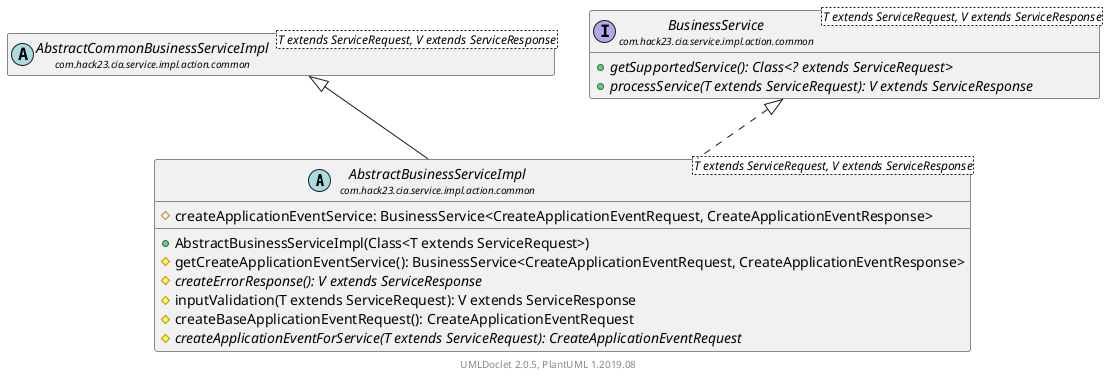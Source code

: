@startuml
    set namespaceSeparator none
    hide empty fields
    hide empty methods

    abstract class "<size:14>AbstractBusinessServiceImpl\n<size:10>com.hack23.cia.service.impl.action.common" as com.hack23.cia.service.impl.action.common.AbstractBusinessServiceImpl<T extends ServiceRequest, V extends ServiceResponse> [[AbstractBusinessServiceImpl.html]] {
        #createApplicationEventService: BusinessService<CreateApplicationEventRequest, CreateApplicationEventResponse>
        +AbstractBusinessServiceImpl(Class<T extends ServiceRequest>)
        #getCreateApplicationEventService(): BusinessService<CreateApplicationEventRequest, CreateApplicationEventResponse>
        {abstract} #createErrorResponse(): V extends ServiceResponse
        #inputValidation(T extends ServiceRequest): V extends ServiceResponse
        #createBaseApplicationEventRequest(): CreateApplicationEventRequest
        {abstract} #createApplicationEventForService(T extends ServiceRequest): CreateApplicationEventRequest
    }

    abstract class "<size:14>AbstractCommonBusinessServiceImpl\n<size:10>com.hack23.cia.service.impl.action.common" as com.hack23.cia.service.impl.action.common.AbstractCommonBusinessServiceImpl<T extends ServiceRequest, V extends ServiceResponse> [[AbstractCommonBusinessServiceImpl.html]]
    interface "<size:14>BusinessService\n<size:10>com.hack23.cia.service.impl.action.common" as com.hack23.cia.service.impl.action.common.BusinessService<T extends ServiceRequest, V extends ServiceResponse> [[BusinessService.html]] {
        {abstract} +getSupportedService(): Class<? extends ServiceRequest>
        {abstract} +processService(T extends ServiceRequest): V extends ServiceResponse
    }

    com.hack23.cia.service.impl.action.common.AbstractCommonBusinessServiceImpl <|-- com.hack23.cia.service.impl.action.common.AbstractBusinessServiceImpl
    com.hack23.cia.service.impl.action.common.BusinessService <|.. com.hack23.cia.service.impl.action.common.AbstractBusinessServiceImpl

    center footer UMLDoclet 2.0.5, PlantUML 1.2019.08
@enduml
